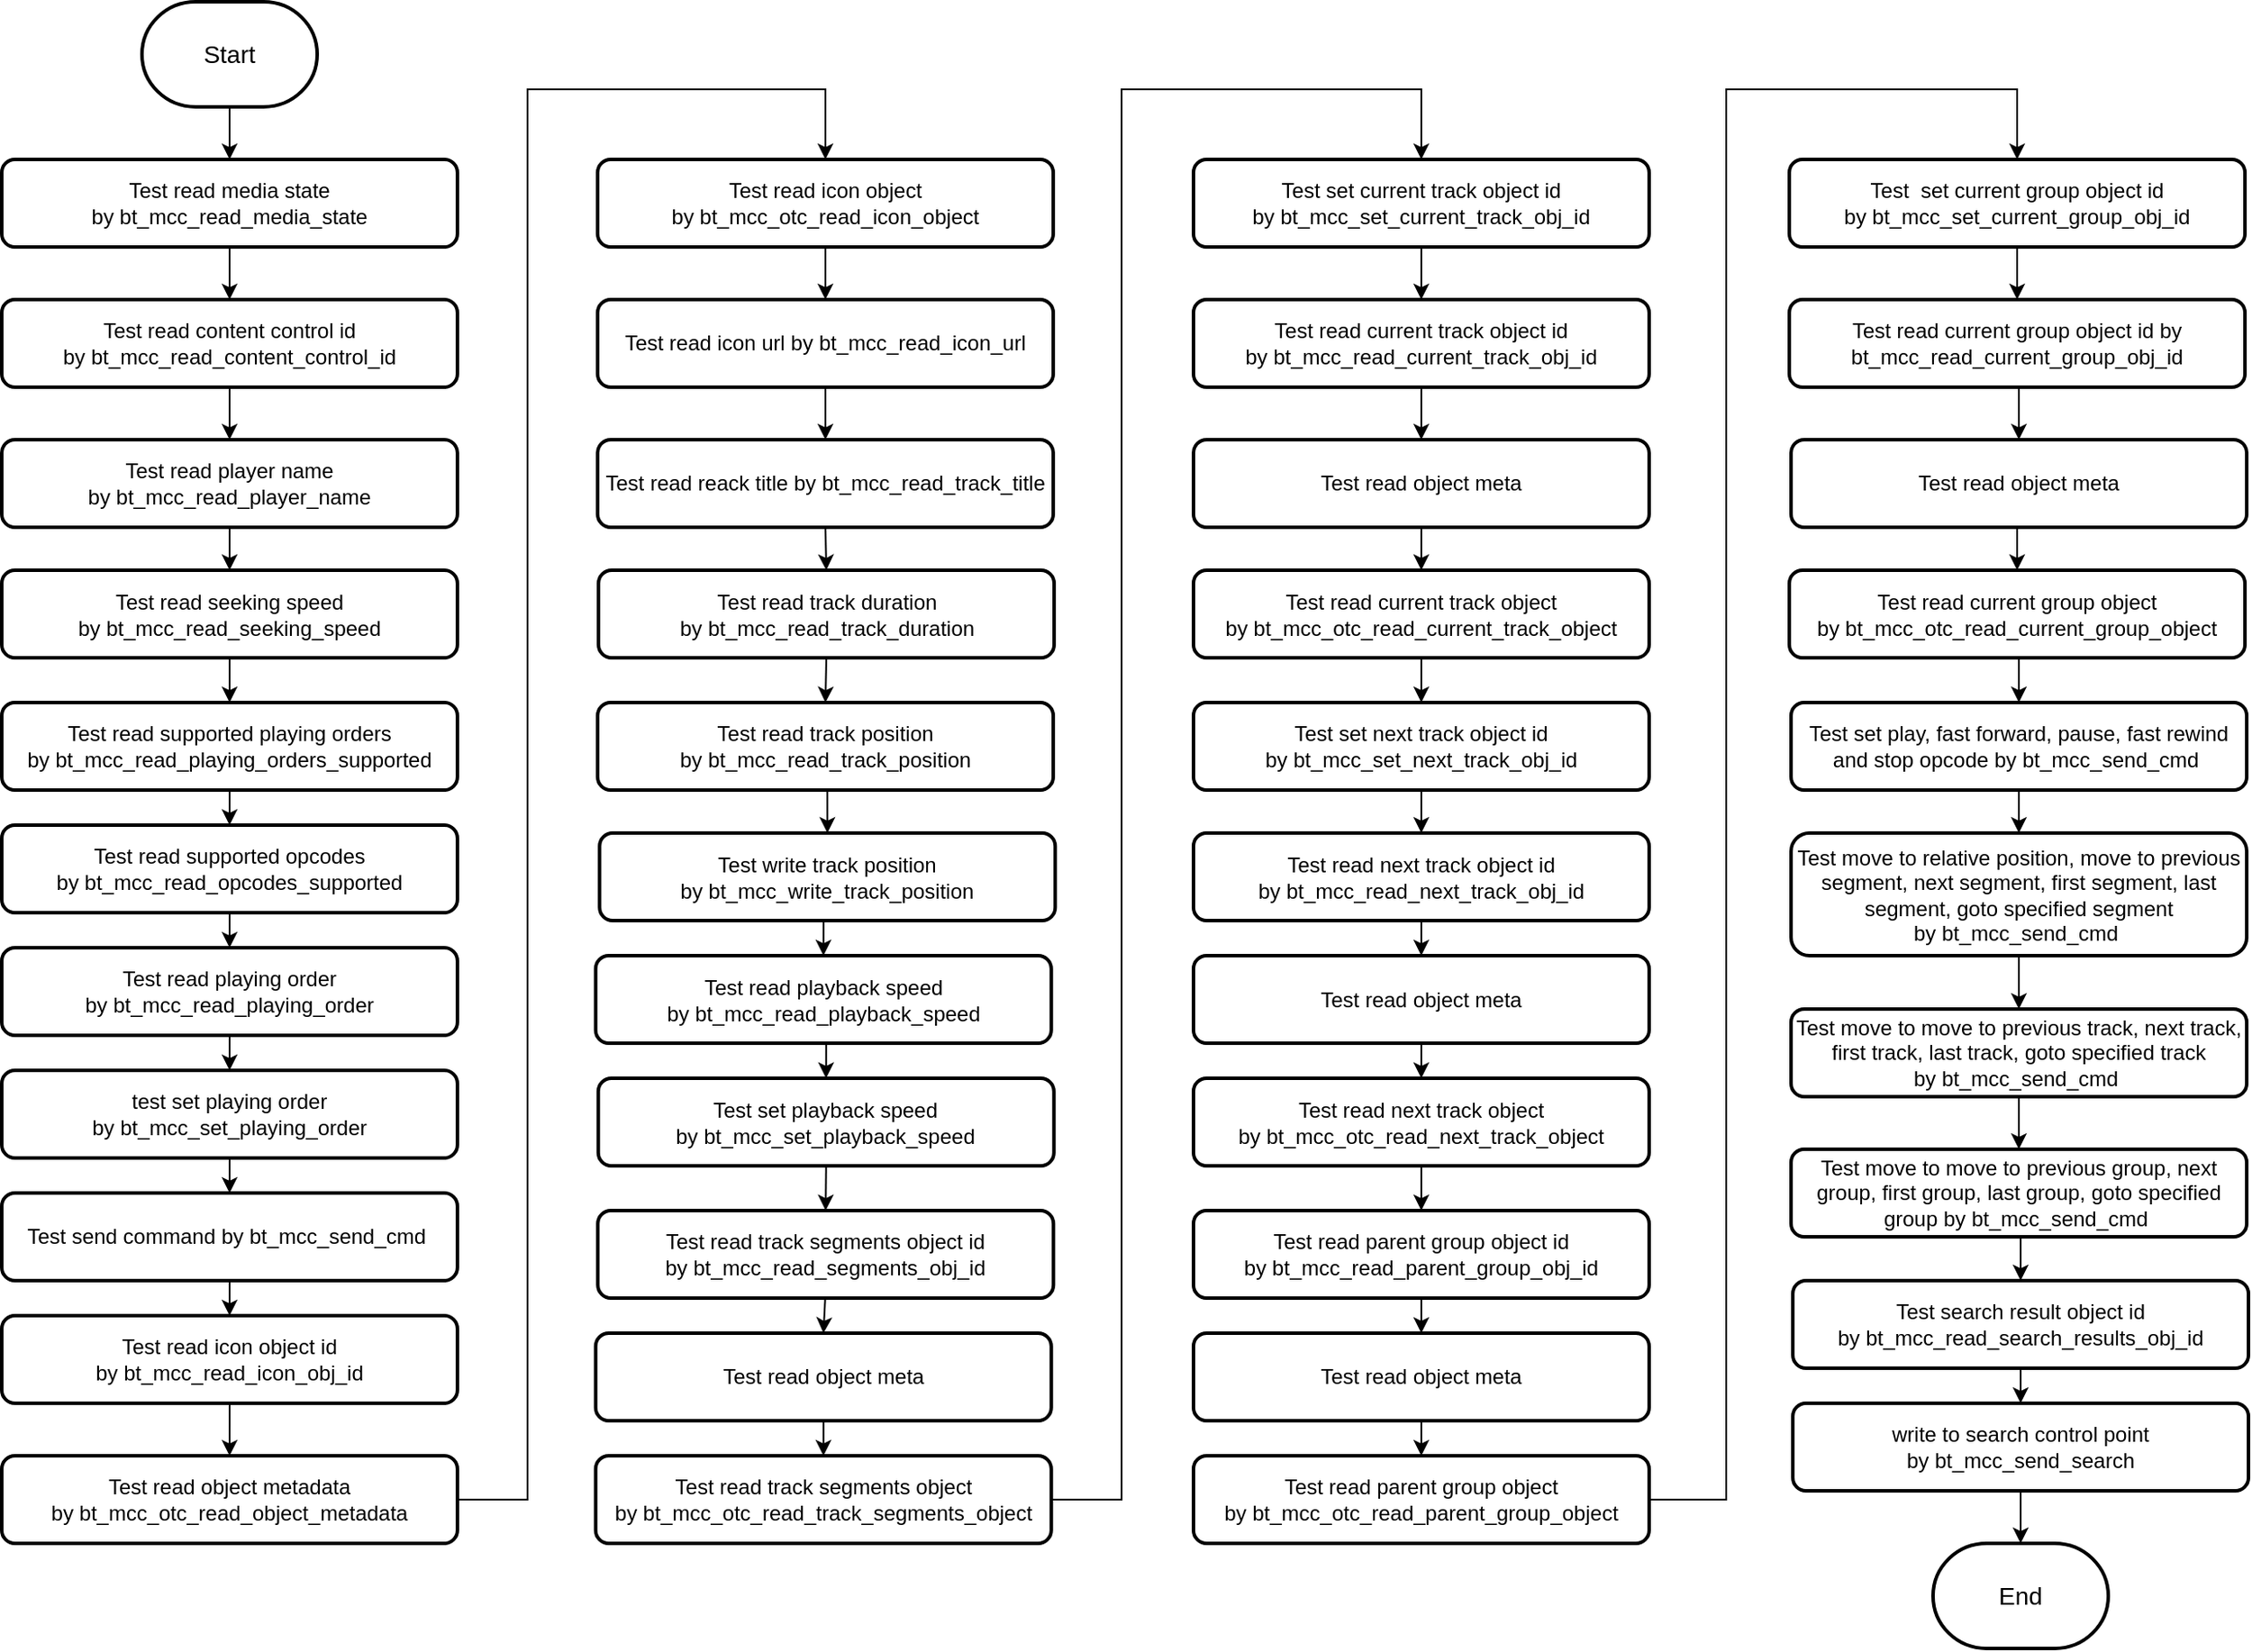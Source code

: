 <mxfile version="13.0.3" type="device"><diagram id="nIf9rdXpA-4P3f7u9Pxp" name="Page-1"><mxGraphModel dx="3673" dy="2055" grid="1" gridSize="10" guides="1" tooltips="1" connect="1" arrows="1" fold="1" page="1" pageScale="1" pageWidth="827" pageHeight="1169" math="0" shadow="0"><root><mxCell id="0"/><mxCell id="1" parent="0"/><mxCell id="Aga7ciFO_xrot7yjXDFN-3" value="" style="edgeStyle=orthogonalEdgeStyle;rounded=0;orthogonalLoop=1;jettySize=auto;html=1;" parent="1" source="Aga7ciFO_xrot7yjXDFN-1" edge="1"><mxGeometry relative="1" as="geometry"><mxPoint x="140.0" y="100" as="targetPoint"/></mxGeometry></mxCell><mxCell id="Aga7ciFO_xrot7yjXDFN-1" value="&lt;font style=&quot;font-size: 14px&quot;&gt;Start&lt;/font&gt;" style="strokeWidth=2;html=1;shape=mxgraph.flowchart.terminator;whiteSpace=wrap;" parent="1" vertex="1"><mxGeometry x="90" y="10" width="100" height="60" as="geometry"/></mxCell><mxCell id="Aga7ciFO_xrot7yjXDFN-21" value="" style="edgeStyle=orthogonalEdgeStyle;rounded=0;orthogonalLoop=1;jettySize=auto;html=1;" parent="1" source="Aga7ciFO_xrot7yjXDFN-6" target="Aga7ciFO_xrot7yjXDFN-7" edge="1"><mxGeometry relative="1" as="geometry"/></mxCell><mxCell id="Aga7ciFO_xrot7yjXDFN-6" value="Test read media state by&amp;nbsp;bt_mcc_read_media_state" style="rounded=1;whiteSpace=wrap;html=1;strokeWidth=2;" parent="1" vertex="1"><mxGeometry x="10" y="100" width="260" height="50" as="geometry"/></mxCell><mxCell id="Aga7ciFO_xrot7yjXDFN-24" value="" style="edgeStyle=orthogonalEdgeStyle;rounded=0;orthogonalLoop=1;jettySize=auto;html=1;" parent="1" source="Aga7ciFO_xrot7yjXDFN-7" target="Aga7ciFO_xrot7yjXDFN-8" edge="1"><mxGeometry relative="1" as="geometry"/></mxCell><mxCell id="Aga7ciFO_xrot7yjXDFN-7" value="Test read content control id by&amp;nbsp;bt_mcc_read_content_control_id" style="rounded=1;whiteSpace=wrap;html=1;strokeWidth=2;" parent="1" vertex="1"><mxGeometry x="10" y="180" width="260" height="50" as="geometry"/></mxCell><mxCell id="Aga7ciFO_xrot7yjXDFN-25" style="edgeStyle=orthogonalEdgeStyle;rounded=0;orthogonalLoop=1;jettySize=auto;html=1;exitX=0.5;exitY=1;exitDx=0;exitDy=0;entryX=0.5;entryY=0;entryDx=0;entryDy=0;" parent="1" source="Aga7ciFO_xrot7yjXDFN-8" target="Aga7ciFO_xrot7yjXDFN-9" edge="1"><mxGeometry relative="1" as="geometry"/></mxCell><mxCell id="Aga7ciFO_xrot7yjXDFN-8" value="Test read player name by&amp;nbsp;bt_mcc_read_player_name" style="rounded=1;whiteSpace=wrap;html=1;strokeWidth=2;" parent="1" vertex="1"><mxGeometry x="10" y="260" width="260" height="50" as="geometry"/></mxCell><mxCell id="Aga7ciFO_xrot7yjXDFN-26" style="edgeStyle=orthogonalEdgeStyle;rounded=0;orthogonalLoop=1;jettySize=auto;html=1;exitX=0.5;exitY=1;exitDx=0;exitDy=0;entryX=0.5;entryY=0;entryDx=0;entryDy=0;" parent="1" source="Aga7ciFO_xrot7yjXDFN-9" target="Aga7ciFO_xrot7yjXDFN-10" edge="1"><mxGeometry relative="1" as="geometry"/></mxCell><mxCell id="Aga7ciFO_xrot7yjXDFN-9" value="Test read seeking speed by&amp;nbsp;bt_mcc_read_seeking_speed" style="rounded=1;whiteSpace=wrap;html=1;strokeWidth=2;" parent="1" vertex="1"><mxGeometry x="10" y="334.5" width="260" height="50" as="geometry"/></mxCell><mxCell id="Aga7ciFO_xrot7yjXDFN-27" style="edgeStyle=orthogonalEdgeStyle;rounded=0;orthogonalLoop=1;jettySize=auto;html=1;exitX=0.5;exitY=1;exitDx=0;exitDy=0;entryX=0.5;entryY=0;entryDx=0;entryDy=0;" parent="1" source="Aga7ciFO_xrot7yjXDFN-10" target="Aga7ciFO_xrot7yjXDFN-11" edge="1"><mxGeometry relative="1" as="geometry"/></mxCell><mxCell id="Aga7ciFO_xrot7yjXDFN-10" value="Test read supported playing orders by&amp;nbsp;bt_mcc_read_playing_orders_supported" style="rounded=1;whiteSpace=wrap;html=1;strokeWidth=2;" parent="1" vertex="1"><mxGeometry x="10" y="410" width="260" height="50" as="geometry"/></mxCell><mxCell id="Aga7ciFO_xrot7yjXDFN-28" style="edgeStyle=orthogonalEdgeStyle;rounded=0;orthogonalLoop=1;jettySize=auto;html=1;exitX=0.5;exitY=1;exitDx=0;exitDy=0;entryX=0.5;entryY=0;entryDx=0;entryDy=0;" parent="1" source="Aga7ciFO_xrot7yjXDFN-11" target="Aga7ciFO_xrot7yjXDFN-12" edge="1"><mxGeometry relative="1" as="geometry"/></mxCell><mxCell id="Aga7ciFO_xrot7yjXDFN-11" value="Test read supported opcodes by&amp;nbsp;bt_mcc_read_opcodes_supported" style="rounded=1;whiteSpace=wrap;html=1;strokeWidth=2;" parent="1" vertex="1"><mxGeometry x="10" y="480" width="260" height="50" as="geometry"/></mxCell><mxCell id="Aga7ciFO_xrot7yjXDFN-30" style="edgeStyle=orthogonalEdgeStyle;rounded=0;orthogonalLoop=1;jettySize=auto;html=1;exitX=0.5;exitY=1;exitDx=0;exitDy=0;entryX=0.5;entryY=0;entryDx=0;entryDy=0;" parent="1" source="Aga7ciFO_xrot7yjXDFN-12" target="Aga7ciFO_xrot7yjXDFN-13" edge="1"><mxGeometry relative="1" as="geometry"/></mxCell><mxCell id="Aga7ciFO_xrot7yjXDFN-12" value="Test read playing order by&amp;nbsp;bt_mcc_read_playing_order" style="rounded=1;whiteSpace=wrap;html=1;strokeWidth=2;" parent="1" vertex="1"><mxGeometry x="10" y="550" width="260" height="50" as="geometry"/></mxCell><mxCell id="Aga7ciFO_xrot7yjXDFN-31" style="edgeStyle=orthogonalEdgeStyle;rounded=0;orthogonalLoop=1;jettySize=auto;html=1;exitX=0.5;exitY=1;exitDx=0;exitDy=0;entryX=0.5;entryY=0;entryDx=0;entryDy=0;" parent="1" source="Aga7ciFO_xrot7yjXDFN-13" target="Aga7ciFO_xrot7yjXDFN-14" edge="1"><mxGeometry relative="1" as="geometry"/></mxCell><mxCell id="Aga7ciFO_xrot7yjXDFN-13" value="test set playing order by&amp;nbsp;bt_mcc_set_playing_order" style="rounded=1;whiteSpace=wrap;html=1;strokeWidth=2;" parent="1" vertex="1"><mxGeometry x="10" y="620" width="260" height="50" as="geometry"/></mxCell><mxCell id="Aga7ciFO_xrot7yjXDFN-32" style="edgeStyle=orthogonalEdgeStyle;rounded=0;orthogonalLoop=1;jettySize=auto;html=1;exitX=0.5;exitY=1;exitDx=0;exitDy=0;entryX=0.5;entryY=0;entryDx=0;entryDy=0;" parent="1" source="Aga7ciFO_xrot7yjXDFN-14" target="Aga7ciFO_xrot7yjXDFN-15" edge="1"><mxGeometry relative="1" as="geometry"/></mxCell><mxCell id="Aga7ciFO_xrot7yjXDFN-14" value="Test send command by&amp;nbsp;bt_mcc_send_cmd&amp;nbsp;" style="rounded=1;whiteSpace=wrap;html=1;strokeWidth=2;" parent="1" vertex="1"><mxGeometry x="10" y="690" width="260" height="50" as="geometry"/></mxCell><mxCell id="Aga7ciFO_xrot7yjXDFN-15" value="Test read icon object id by&amp;nbsp;bt_mcc_read_icon_obj_id" style="rounded=1;whiteSpace=wrap;html=1;strokeWidth=2;" parent="1" vertex="1"><mxGeometry x="10" y="760" width="260" height="50" as="geometry"/></mxCell><mxCell id="wKEgXEqMGibVLwg5gWgQ-3" style="edgeStyle=orthogonalEdgeStyle;rounded=0;orthogonalLoop=1;jettySize=auto;html=1;entryX=0.5;entryY=0;entryDx=0;entryDy=0;" edge="1" parent="1" target="wKEgXEqMGibVLwg5gWgQ-1"><mxGeometry relative="1" as="geometry"><mxPoint x="140.034" y="810" as="sourcePoint"/></mxGeometry></mxCell><mxCell id="Aga7ciFO_xrot7yjXDFN-37" value="" style="edgeStyle=orthogonalEdgeStyle;rounded=0;orthogonalLoop=1;jettySize=auto;html=1;" parent="1" source="Aga7ciFO_xrot7yjXDFN-38" target="Aga7ciFO_xrot7yjXDFN-40" edge="1"><mxGeometry relative="1" as="geometry"/></mxCell><mxCell id="Aga7ciFO_xrot7yjXDFN-38" value="Test read icon object by&amp;nbsp;bt_mcc_otc_read_icon_object" style="rounded=1;whiteSpace=wrap;html=1;strokeWidth=2;" parent="1" vertex="1"><mxGeometry x="350" y="100" width="260" height="50" as="geometry"/></mxCell><mxCell id="Aga7ciFO_xrot7yjXDFN-39" value="" style="edgeStyle=orthogonalEdgeStyle;rounded=0;orthogonalLoop=1;jettySize=auto;html=1;" parent="1" source="Aga7ciFO_xrot7yjXDFN-40" target="Aga7ciFO_xrot7yjXDFN-42" edge="1"><mxGeometry relative="1" as="geometry"/></mxCell><mxCell id="Aga7ciFO_xrot7yjXDFN-40" value="Test read icon url by&amp;nbsp;bt_mcc_read_icon_url" style="rounded=1;whiteSpace=wrap;html=1;strokeWidth=2;" parent="1" vertex="1"><mxGeometry x="350" y="180" width="260" height="50" as="geometry"/></mxCell><mxCell id="Aga7ciFO_xrot7yjXDFN-41" style="edgeStyle=orthogonalEdgeStyle;rounded=0;orthogonalLoop=1;jettySize=auto;html=1;exitX=0.5;exitY=1;exitDx=0;exitDy=0;entryX=0.5;entryY=0;entryDx=0;entryDy=0;" parent="1" source="Aga7ciFO_xrot7yjXDFN-42" target="Aga7ciFO_xrot7yjXDFN-44" edge="1"><mxGeometry relative="1" as="geometry"/></mxCell><mxCell id="Aga7ciFO_xrot7yjXDFN-42" value="Test read reack title by&amp;nbsp;bt_mcc_read_track_title" style="rounded=1;whiteSpace=wrap;html=1;strokeWidth=2;" parent="1" vertex="1"><mxGeometry x="350" y="260" width="260" height="50" as="geometry"/></mxCell><mxCell id="Aga7ciFO_xrot7yjXDFN-43" style="edgeStyle=orthogonalEdgeStyle;rounded=0;orthogonalLoop=1;jettySize=auto;html=1;exitX=0.5;exitY=1;exitDx=0;exitDy=0;entryX=0.5;entryY=0;entryDx=0;entryDy=0;" parent="1" source="Aga7ciFO_xrot7yjXDFN-44" target="Aga7ciFO_xrot7yjXDFN-46" edge="1"><mxGeometry relative="1" as="geometry"/></mxCell><mxCell id="Aga7ciFO_xrot7yjXDFN-44" value="Test read track duration by&amp;nbsp;bt_mcc_read_track_duration" style="rounded=1;whiteSpace=wrap;html=1;strokeWidth=2;" parent="1" vertex="1"><mxGeometry x="350.5" y="334.5" width="260" height="50" as="geometry"/></mxCell><mxCell id="wKEgXEqMGibVLwg5gWgQ-14" style="edgeStyle=orthogonalEdgeStyle;rounded=0;orthogonalLoop=1;jettySize=auto;html=1;exitX=0.5;exitY=1;exitDx=0;exitDy=0;entryX=0.5;entryY=0;entryDx=0;entryDy=0;" edge="1" parent="1" source="Aga7ciFO_xrot7yjXDFN-46" target="wKEgXEqMGibVLwg5gWgQ-12"><mxGeometry relative="1" as="geometry"/></mxCell><mxCell id="Aga7ciFO_xrot7yjXDFN-46" value="Test read track position by&amp;nbsp;bt_mcc_read_track_position" style="rounded=1;whiteSpace=wrap;html=1;strokeWidth=2;" parent="1" vertex="1"><mxGeometry x="350" y="410" width="260" height="50" as="geometry"/></mxCell><mxCell id="wKEgXEqMGibVLwg5gWgQ-8" style="edgeStyle=orthogonalEdgeStyle;rounded=0;orthogonalLoop=1;jettySize=auto;html=1;exitX=0.5;exitY=1;exitDx=0;exitDy=0;entryX=0.5;entryY=0;entryDx=0;entryDy=0;" edge="1" parent="1" source="Aga7ciFO_xrot7yjXDFN-48" target="wKEgXEqMGibVLwg5gWgQ-7"><mxGeometry relative="1" as="geometry"/></mxCell><mxCell id="Aga7ciFO_xrot7yjXDFN-48" value="Test read playback speed by&amp;nbsp;bt_mcc_read_playback_speed" style="rounded=1;whiteSpace=wrap;html=1;strokeWidth=2;" parent="1" vertex="1"><mxGeometry x="348.87" y="554.5" width="260" height="50" as="geometry"/></mxCell><mxCell id="Aga7ciFO_xrot7yjXDFN-50" value="Test read track segments object id by&amp;nbsp;bt_mcc_read_segments_obj_id" style="rounded=1;whiteSpace=wrap;html=1;strokeWidth=2;" parent="1" vertex="1"><mxGeometry x="350.12" y="700" width="260" height="50" as="geometry"/></mxCell><mxCell id="Aga7ciFO_xrot7yjXDFN-51" style="edgeStyle=orthogonalEdgeStyle;rounded=0;orthogonalLoop=1;jettySize=auto;html=1;exitX=0.5;exitY=1;exitDx=0;exitDy=0;entryX=0.5;entryY=0;entryDx=0;entryDy=0;" parent="1" target="Aga7ciFO_xrot7yjXDFN-54" edge="1"><mxGeometry relative="1" as="geometry"><mxPoint x="479.87" y="750" as="sourcePoint"/></mxGeometry></mxCell><mxCell id="Aga7ciFO_xrot7yjXDFN-53" style="edgeStyle=orthogonalEdgeStyle;rounded=0;orthogonalLoop=1;jettySize=auto;html=1;exitX=0.5;exitY=1;exitDx=0;exitDy=0;entryX=0.5;entryY=0;entryDx=0;entryDy=0;" parent="1" source="Aga7ciFO_xrot7yjXDFN-54" target="Aga7ciFO_xrot7yjXDFN-55" edge="1"><mxGeometry relative="1" as="geometry"/></mxCell><mxCell id="Aga7ciFO_xrot7yjXDFN-54" value="Test read object meta" style="rounded=1;whiteSpace=wrap;html=1;strokeWidth=2;" parent="1" vertex="1"><mxGeometry x="348.87" y="770" width="260" height="50" as="geometry"/></mxCell><mxCell id="wKEgXEqMGibVLwg5gWgQ-22" style="edgeStyle=orthogonalEdgeStyle;rounded=0;orthogonalLoop=1;jettySize=auto;html=1;exitX=1;exitY=0.25;exitDx=0;exitDy=0;entryX=0.5;entryY=0;entryDx=0;entryDy=0;" edge="1" parent="1" source="Aga7ciFO_xrot7yjXDFN-55" target="wKEgXEqMGibVLwg5gWgQ-16"><mxGeometry relative="1" as="geometry"><Array as="points"><mxPoint x="609" y="865"/><mxPoint x="649" y="865"/><mxPoint x="649" y="60"/><mxPoint x="820" y="60"/></Array></mxGeometry></mxCell><mxCell id="Aga7ciFO_xrot7yjXDFN-55" value="Test read track segments object by&amp;nbsp;bt_mcc_otc_read_track_segments_object" style="rounded=1;whiteSpace=wrap;html=1;strokeWidth=2;" parent="1" vertex="1"><mxGeometry x="348.87" y="840" width="260" height="50" as="geometry"/></mxCell><mxCell id="wKEgXEqMGibVLwg5gWgQ-28" style="edgeStyle=orthogonalEdgeStyle;rounded=0;orthogonalLoop=1;jettySize=auto;html=1;exitX=0.5;exitY=1;exitDx=0;exitDy=0;entryX=0.5;entryY=0;entryDx=0;entryDy=0;" edge="1" parent="1" source="Aga7ciFO_xrot7yjXDFN-66" target="wKEgXEqMGibVLwg5gWgQ-9"><mxGeometry relative="1" as="geometry"/></mxCell><mxCell id="Aga7ciFO_xrot7yjXDFN-66" value="Test read current track object by&amp;nbsp;bt_mcc_otc_read_current_track_object" style="rounded=1;whiteSpace=wrap;html=1;strokeWidth=2;" parent="1" vertex="1"><mxGeometry x="690" y="334.5" width="260" height="50" as="geometry"/></mxCell><mxCell id="wKEgXEqMGibVLwg5gWgQ-26" style="edgeStyle=orthogonalEdgeStyle;rounded=0;orthogonalLoop=1;jettySize=auto;html=1;exitX=0.5;exitY=1;exitDx=0;exitDy=0;entryX=0.5;entryY=0;entryDx=0;entryDy=0;" edge="1" parent="1" source="Aga7ciFO_xrot7yjXDFN-70" target="wKEgXEqMGibVLwg5gWgQ-17"><mxGeometry relative="1" as="geometry"/></mxCell><mxCell id="Aga7ciFO_xrot7yjXDFN-70" value="Test read current track object id by&amp;nbsp;bt_mcc_read_current_track_obj_id" style="rounded=1;whiteSpace=wrap;html=1;strokeWidth=2;" parent="1" vertex="1"><mxGeometry x="690" y="180" width="260" height="50" as="geometry"/></mxCell><mxCell id="wKEgXEqMGibVLwg5gWgQ-30" style="edgeStyle=orthogonalEdgeStyle;rounded=0;orthogonalLoop=1;jettySize=auto;html=1;exitX=0.5;exitY=1;exitDx=0;exitDy=0;" edge="1" parent="1" source="Aga7ciFO_xrot7yjXDFN-76" target="wKEgXEqMGibVLwg5gWgQ-18"><mxGeometry relative="1" as="geometry"/></mxCell><mxCell id="Aga7ciFO_xrot7yjXDFN-76" value="Test read next track object id by&amp;nbsp;bt_mcc_read_next_track_obj_id" style="rounded=1;whiteSpace=wrap;html=1;strokeWidth=2;" parent="1" vertex="1"><mxGeometry x="690" y="484.5" width="260" height="50" as="geometry"/></mxCell><mxCell id="wKEgXEqMGibVLwg5gWgQ-34" style="edgeStyle=orthogonalEdgeStyle;rounded=0;orthogonalLoop=1;jettySize=auto;html=1;exitX=0.5;exitY=1;exitDx=0;exitDy=0;entryX=0.5;entryY=0;entryDx=0;entryDy=0;" edge="1" parent="1" source="Aga7ciFO_xrot7yjXDFN-78" target="Aga7ciFO_xrot7yjXDFN-81"><mxGeometry relative="1" as="geometry"/></mxCell><mxCell id="Aga7ciFO_xrot7yjXDFN-78" value="Test read parent group object id by&amp;nbsp;bt_mcc_read_parent_group_obj_id" style="rounded=1;whiteSpace=wrap;html=1;strokeWidth=2;" parent="1" vertex="1"><mxGeometry x="690" y="700" width="260" height="50" as="geometry"/></mxCell><mxCell id="Aga7ciFO_xrot7yjXDFN-80" value="" style="edgeStyle=orthogonalEdgeStyle;rounded=0;orthogonalLoop=1;jettySize=auto;html=1;" parent="1" source="Aga7ciFO_xrot7yjXDFN-81" target="Aga7ciFO_xrot7yjXDFN-83" edge="1"><mxGeometry relative="1" as="geometry"/></mxCell><mxCell id="Aga7ciFO_xrot7yjXDFN-81" value="Test read object meta" style="rounded=1;whiteSpace=wrap;html=1;strokeWidth=2;" parent="1" vertex="1"><mxGeometry x="690" y="770" width="260" height="50" as="geometry"/></mxCell><mxCell id="wKEgXEqMGibVLwg5gWgQ-23" style="edgeStyle=orthogonalEdgeStyle;rounded=0;orthogonalLoop=1;jettySize=auto;html=1;exitX=1;exitY=0.5;exitDx=0;exitDy=0;entryX=0.5;entryY=0;entryDx=0;entryDy=0;" edge="1" parent="1" source="Aga7ciFO_xrot7yjXDFN-83" target="Aga7ciFO_xrot7yjXDFN-85"><mxGeometry relative="1" as="geometry"><Array as="points"><mxPoint x="994" y="865"/><mxPoint x="994" y="60"/><mxPoint x="1160" y="60"/></Array></mxGeometry></mxCell><mxCell id="Aga7ciFO_xrot7yjXDFN-83" value="Test read parent group object by&amp;nbsp;bt_mcc_otc_read_parent_group_object" style="rounded=1;whiteSpace=wrap;html=1;strokeWidth=2;" parent="1" vertex="1"><mxGeometry x="690" y="840" width="260" height="50" as="geometry"/></mxCell><mxCell id="wKEgXEqMGibVLwg5gWgQ-4" style="edgeStyle=orthogonalEdgeStyle;rounded=0;orthogonalLoop=1;jettySize=auto;html=1;exitX=0.5;exitY=1;exitDx=0;exitDy=0;entryX=0.5;entryY=0;entryDx=0;entryDy=0;" edge="1" parent="1" source="Aga7ciFO_xrot7yjXDFN-85" target="Aga7ciFO_xrot7yjXDFN-87"><mxGeometry relative="1" as="geometry"/></mxCell><mxCell id="Aga7ciFO_xrot7yjXDFN-85" value="Test&amp;nbsp; set current group object id by&amp;nbsp;bt_mcc_set_current_group_obj_id" style="rounded=1;whiteSpace=wrap;html=1;strokeWidth=2;" parent="1" vertex="1"><mxGeometry x="1030" y="100" width="260" height="50" as="geometry"/></mxCell><mxCell id="Aga7ciFO_xrot7yjXDFN-87" value="Test read current group object id by bt_mcc_read_current_group_obj_id" style="rounded=1;whiteSpace=wrap;html=1;strokeWidth=2;" parent="1" vertex="1"><mxGeometry x="1030" y="180" width="260" height="50" as="geometry"/></mxCell><mxCell id="Aga7ciFO_xrot7yjXDFN-88" style="edgeStyle=orthogonalEdgeStyle;rounded=0;orthogonalLoop=1;jettySize=auto;html=1;exitX=0.5;exitY=1;exitDx=0;exitDy=0;entryX=0.5;entryY=0;entryDx=0;entryDy=0;" parent="1" target="Aga7ciFO_xrot7yjXDFN-91" edge="1"><mxGeometry relative="1" as="geometry"><mxPoint x="1161" y="230.0" as="sourcePoint"/></mxGeometry></mxCell><mxCell id="Aga7ciFO_xrot7yjXDFN-90" style="edgeStyle=orthogonalEdgeStyle;rounded=0;orthogonalLoop=1;jettySize=auto;html=1;exitX=0.5;exitY=1;exitDx=0;exitDy=0;entryX=0.5;entryY=0;entryDx=0;entryDy=0;" parent="1" source="Aga7ciFO_xrot7yjXDFN-91" target="Aga7ciFO_xrot7yjXDFN-93" edge="1"><mxGeometry relative="1" as="geometry"/></mxCell><mxCell id="Aga7ciFO_xrot7yjXDFN-91" value="Test read object meta" style="rounded=1;whiteSpace=wrap;html=1;strokeWidth=2;" parent="1" vertex="1"><mxGeometry x="1031" y="260" width="260" height="50" as="geometry"/></mxCell><mxCell id="wKEgXEqMGibVLwg5gWgQ-20" style="edgeStyle=orthogonalEdgeStyle;rounded=0;orthogonalLoop=1;jettySize=auto;html=1;exitX=0.5;exitY=1;exitDx=0;exitDy=0;entryX=0.5;entryY=0;entryDx=0;entryDy=0;" edge="1" parent="1" source="Aga7ciFO_xrot7yjXDFN-93" target="Aga7ciFO_xrot7yjXDFN-99"><mxGeometry relative="1" as="geometry"/></mxCell><mxCell id="Aga7ciFO_xrot7yjXDFN-93" value="Test read current group object by&amp;nbsp;bt_mcc_otc_read_current_group_object" style="rounded=1;whiteSpace=wrap;html=1;strokeWidth=2;" parent="1" vertex="1"><mxGeometry x="1030" y="334.5" width="260" height="50" as="geometry"/></mxCell><mxCell id="Aga7ciFO_xrot7yjXDFN-98" style="edgeStyle=orthogonalEdgeStyle;rounded=0;orthogonalLoop=1;jettySize=auto;html=1;exitX=0.5;exitY=1;exitDx=0;exitDy=0;entryX=0.5;entryY=0;entryDx=0;entryDy=0;" parent="1" source="Aga7ciFO_xrot7yjXDFN-99" target="Aga7ciFO_xrot7yjXDFN-101" edge="1"><mxGeometry relative="1" as="geometry"/></mxCell><mxCell id="Aga7ciFO_xrot7yjXDFN-99" value="Test set play, fast forward, pause, fast rewind and stop opcode by&amp;nbsp;bt_mcc_send_cmd&amp;nbsp;" style="rounded=1;whiteSpace=wrap;html=1;strokeWidth=2;" parent="1" vertex="1"><mxGeometry x="1031" y="410" width="260" height="50" as="geometry"/></mxCell><mxCell id="Aga7ciFO_xrot7yjXDFN-100" style="edgeStyle=orthogonalEdgeStyle;rounded=0;orthogonalLoop=1;jettySize=auto;html=1;exitX=0.5;exitY=1;exitDx=0;exitDy=0;entryX=0.5;entryY=0;entryDx=0;entryDy=0;" parent="1" source="Aga7ciFO_xrot7yjXDFN-101" target="Aga7ciFO_xrot7yjXDFN-102" edge="1"><mxGeometry relative="1" as="geometry"/></mxCell><mxCell id="Aga7ciFO_xrot7yjXDFN-101" value="Test move to relative position, move to previous segment, next segment, first segment, last segment, goto specified segment by&amp;nbsp;bt_mcc_send_cmd&amp;nbsp;" style="rounded=1;whiteSpace=wrap;html=1;strokeWidth=2;" parent="1" vertex="1"><mxGeometry x="1031" y="484.5" width="260" height="70" as="geometry"/></mxCell><mxCell id="G5NPYhnR3U8rvrgGt3IE-27" style="edgeStyle=orthogonalEdgeStyle;rounded=0;orthogonalLoop=1;jettySize=auto;html=1;exitX=0.5;exitY=1;exitDx=0;exitDy=0;entryX=0.5;entryY=0;entryDx=0;entryDy=0;" parent="1" source="Aga7ciFO_xrot7yjXDFN-102" target="G5NPYhnR3U8rvrgGt3IE-26" edge="1"><mxGeometry relative="1" as="geometry"/></mxCell><mxCell id="Aga7ciFO_xrot7yjXDFN-102" value="Test move to move to previous track, next track, first track, last track, goto specified track by&amp;nbsp;bt_mcc_send_cmd&amp;nbsp;" style="rounded=1;whiteSpace=wrap;html=1;strokeWidth=2;" parent="1" vertex="1"><mxGeometry x="1031" y="585" width="260" height="50" as="geometry"/></mxCell><mxCell id="G5NPYhnR3U8rvrgGt3IE-30" style="edgeStyle=orthogonalEdgeStyle;rounded=0;orthogonalLoop=1;jettySize=auto;html=1;exitX=0.5;exitY=1;exitDx=0;exitDy=0;entryX=0.5;entryY=0;entryDx=0;entryDy=0;" parent="1" source="G5NPYhnR3U8rvrgGt3IE-26" target="G5NPYhnR3U8rvrgGt3IE-29" edge="1"><mxGeometry relative="1" as="geometry"/></mxCell><mxCell id="G5NPYhnR3U8rvrgGt3IE-26" value="Test move to move to previous group, next group, first group, last group, goto specified group by&amp;nbsp;bt_mcc_send_cmd&amp;nbsp;" style="rounded=1;whiteSpace=wrap;html=1;strokeWidth=2;" parent="1" vertex="1"><mxGeometry x="1031" y="665" width="260" height="50" as="geometry"/></mxCell><mxCell id="G5NPYhnR3U8rvrgGt3IE-44" style="edgeStyle=orthogonalEdgeStyle;rounded=0;orthogonalLoop=1;jettySize=auto;html=1;exitX=0.5;exitY=1;exitDx=0;exitDy=0;entryX=0.5;entryY=0;entryDx=0;entryDy=0;entryPerimeter=0;" parent="1" target="G5NPYhnR3U8rvrgGt3IE-31" edge="1"><mxGeometry relative="1" as="geometry"><mxPoint x="1163" y="855" as="sourcePoint"/></mxGeometry></mxCell><mxCell id="wKEgXEqMGibVLwg5gWgQ-11" style="edgeStyle=orthogonalEdgeStyle;rounded=0;orthogonalLoop=1;jettySize=auto;html=1;exitX=0.5;exitY=1;exitDx=0;exitDy=0;entryX=0.5;entryY=0;entryDx=0;entryDy=0;" edge="1" parent="1" source="G5NPYhnR3U8rvrgGt3IE-29" target="wKEgXEqMGibVLwg5gWgQ-10"><mxGeometry relative="1" as="geometry"/></mxCell><mxCell id="G5NPYhnR3U8rvrgGt3IE-29" value="Test search result object id by&amp;nbsp;bt_mcc_read_search_results_obj_id" style="rounded=1;whiteSpace=wrap;html=1;strokeWidth=2;" parent="1" vertex="1"><mxGeometry x="1032" y="740" width="260" height="50" as="geometry"/></mxCell><mxCell id="G5NPYhnR3U8rvrgGt3IE-31" value="&lt;font style=&quot;font-size: 14px&quot;&gt;End&lt;/font&gt;" style="strokeWidth=2;html=1;shape=mxgraph.flowchart.terminator;whiteSpace=wrap;" parent="1" vertex="1"><mxGeometry x="1112" y="890" width="100" height="60" as="geometry"/></mxCell><mxCell id="wKEgXEqMGibVLwg5gWgQ-21" style="edgeStyle=orthogonalEdgeStyle;rounded=0;orthogonalLoop=1;jettySize=auto;html=1;exitX=1;exitY=0.5;exitDx=0;exitDy=0;entryX=0.5;entryY=0;entryDx=0;entryDy=0;" edge="1" parent="1" source="wKEgXEqMGibVLwg5gWgQ-1" target="Aga7ciFO_xrot7yjXDFN-38"><mxGeometry relative="1" as="geometry"><Array as="points"><mxPoint x="310" y="865"/><mxPoint x="310" y="60"/><mxPoint x="480" y="60"/></Array></mxGeometry></mxCell><mxCell id="wKEgXEqMGibVLwg5gWgQ-1" value="Test read object metadata by&amp;nbsp;bt_mcc_otc_read_object_metadata" style="rounded=1;whiteSpace=wrap;html=1;strokeWidth=2;" vertex="1" parent="1"><mxGeometry x="10" y="840" width="260" height="50" as="geometry"/></mxCell><mxCell id="wKEgXEqMGibVLwg5gWgQ-24" style="edgeStyle=orthogonalEdgeStyle;rounded=0;orthogonalLoop=1;jettySize=auto;html=1;exitX=0.5;exitY=1;exitDx=0;exitDy=0;entryX=0.5;entryY=0;entryDx=0;entryDy=0;" edge="1" parent="1" source="wKEgXEqMGibVLwg5gWgQ-7" target="Aga7ciFO_xrot7yjXDFN-50"><mxGeometry relative="1" as="geometry"/></mxCell><mxCell id="wKEgXEqMGibVLwg5gWgQ-7" value="Test set playback speed by&amp;nbsp;bt_mcc_set_playback_speed" style="rounded=1;whiteSpace=wrap;html=1;strokeWidth=2;" vertex="1" parent="1"><mxGeometry x="350.37" y="624.5" width="260" height="50" as="geometry"/></mxCell><mxCell id="wKEgXEqMGibVLwg5gWgQ-29" style="edgeStyle=orthogonalEdgeStyle;rounded=0;orthogonalLoop=1;jettySize=auto;html=1;exitX=0.5;exitY=1;exitDx=0;exitDy=0;entryX=0.5;entryY=0;entryDx=0;entryDy=0;" edge="1" parent="1" source="wKEgXEqMGibVLwg5gWgQ-9" target="Aga7ciFO_xrot7yjXDFN-76"><mxGeometry relative="1" as="geometry"/></mxCell><mxCell id="wKEgXEqMGibVLwg5gWgQ-9" value="Test set next track object id by&amp;nbsp;bt_mcc_set_next_track_obj_id" style="rounded=1;whiteSpace=wrap;html=1;strokeWidth=2;" vertex="1" parent="1"><mxGeometry x="690" y="410" width="260" height="50" as="geometry"/></mxCell><mxCell id="wKEgXEqMGibVLwg5gWgQ-10" value="write to search control point by&amp;nbsp;bt_mcc_send_search" style="rounded=1;whiteSpace=wrap;html=1;strokeWidth=2;" vertex="1" parent="1"><mxGeometry x="1032" y="810" width="260" height="50" as="geometry"/></mxCell><mxCell id="wKEgXEqMGibVLwg5gWgQ-15" style="edgeStyle=orthogonalEdgeStyle;rounded=0;orthogonalLoop=1;jettySize=auto;html=1;exitX=0.5;exitY=1;exitDx=0;exitDy=0;entryX=0.5;entryY=0;entryDx=0;entryDy=0;" edge="1" parent="1" source="wKEgXEqMGibVLwg5gWgQ-12" target="Aga7ciFO_xrot7yjXDFN-48"><mxGeometry relative="1" as="geometry"/></mxCell><mxCell id="wKEgXEqMGibVLwg5gWgQ-12" value="Test write track position by&amp;nbsp;bt_mcc_write_track_position" style="rounded=1;whiteSpace=wrap;html=1;strokeWidth=2;" vertex="1" parent="1"><mxGeometry x="351.13" y="484.5" width="260" height="50" as="geometry"/></mxCell><mxCell id="wKEgXEqMGibVLwg5gWgQ-25" style="edgeStyle=orthogonalEdgeStyle;rounded=0;orthogonalLoop=1;jettySize=auto;html=1;exitX=0.5;exitY=1;exitDx=0;exitDy=0;entryX=0.5;entryY=0;entryDx=0;entryDy=0;" edge="1" parent="1" source="wKEgXEqMGibVLwg5gWgQ-16" target="Aga7ciFO_xrot7yjXDFN-70"><mxGeometry relative="1" as="geometry"/></mxCell><mxCell id="wKEgXEqMGibVLwg5gWgQ-16" value="Test set current track object id by&amp;nbsp;bt_mcc_set_current_track_obj_id" style="rounded=1;whiteSpace=wrap;html=1;strokeWidth=2;" vertex="1" parent="1"><mxGeometry x="690" y="100" width="260" height="50" as="geometry"/></mxCell><mxCell id="wKEgXEqMGibVLwg5gWgQ-27" style="edgeStyle=orthogonalEdgeStyle;rounded=0;orthogonalLoop=1;jettySize=auto;html=1;exitX=0.5;exitY=1;exitDx=0;exitDy=0;entryX=0.5;entryY=0;entryDx=0;entryDy=0;" edge="1" parent="1" source="wKEgXEqMGibVLwg5gWgQ-17" target="Aga7ciFO_xrot7yjXDFN-66"><mxGeometry relative="1" as="geometry"/></mxCell><mxCell id="wKEgXEqMGibVLwg5gWgQ-17" value="Test read object meta" style="rounded=1;whiteSpace=wrap;html=1;strokeWidth=2;" vertex="1" parent="1"><mxGeometry x="690" y="260" width="260" height="50" as="geometry"/></mxCell><mxCell id="wKEgXEqMGibVLwg5gWgQ-31" style="edgeStyle=orthogonalEdgeStyle;rounded=0;orthogonalLoop=1;jettySize=auto;html=1;exitX=0.5;exitY=1;exitDx=0;exitDy=0;entryX=0.5;entryY=0;entryDx=0;entryDy=0;" edge="1" parent="1" source="wKEgXEqMGibVLwg5gWgQ-18" target="wKEgXEqMGibVLwg5gWgQ-19"><mxGeometry relative="1" as="geometry"/></mxCell><mxCell id="wKEgXEqMGibVLwg5gWgQ-18" value="Test read object meta" style="rounded=1;whiteSpace=wrap;html=1;strokeWidth=2;" vertex="1" parent="1"><mxGeometry x="690" y="554.5" width="260" height="50" as="geometry"/></mxCell><mxCell id="wKEgXEqMGibVLwg5gWgQ-32" style="edgeStyle=orthogonalEdgeStyle;rounded=0;orthogonalLoop=1;jettySize=auto;html=1;exitX=0.5;exitY=1;exitDx=0;exitDy=0;entryX=0.5;entryY=0;entryDx=0;entryDy=0;" edge="1" parent="1" source="wKEgXEqMGibVLwg5gWgQ-19" target="Aga7ciFO_xrot7yjXDFN-78"><mxGeometry relative="1" as="geometry"/></mxCell><mxCell id="wKEgXEqMGibVLwg5gWgQ-19" value="Test read next track object by&amp;nbsp;bt_mcc_otc_read_next_track_object" style="rounded=1;whiteSpace=wrap;html=1;strokeWidth=2;" vertex="1" parent="1"><mxGeometry x="690" y="624.5" width="260" height="50" as="geometry"/></mxCell></root></mxGraphModel></diagram></mxfile>